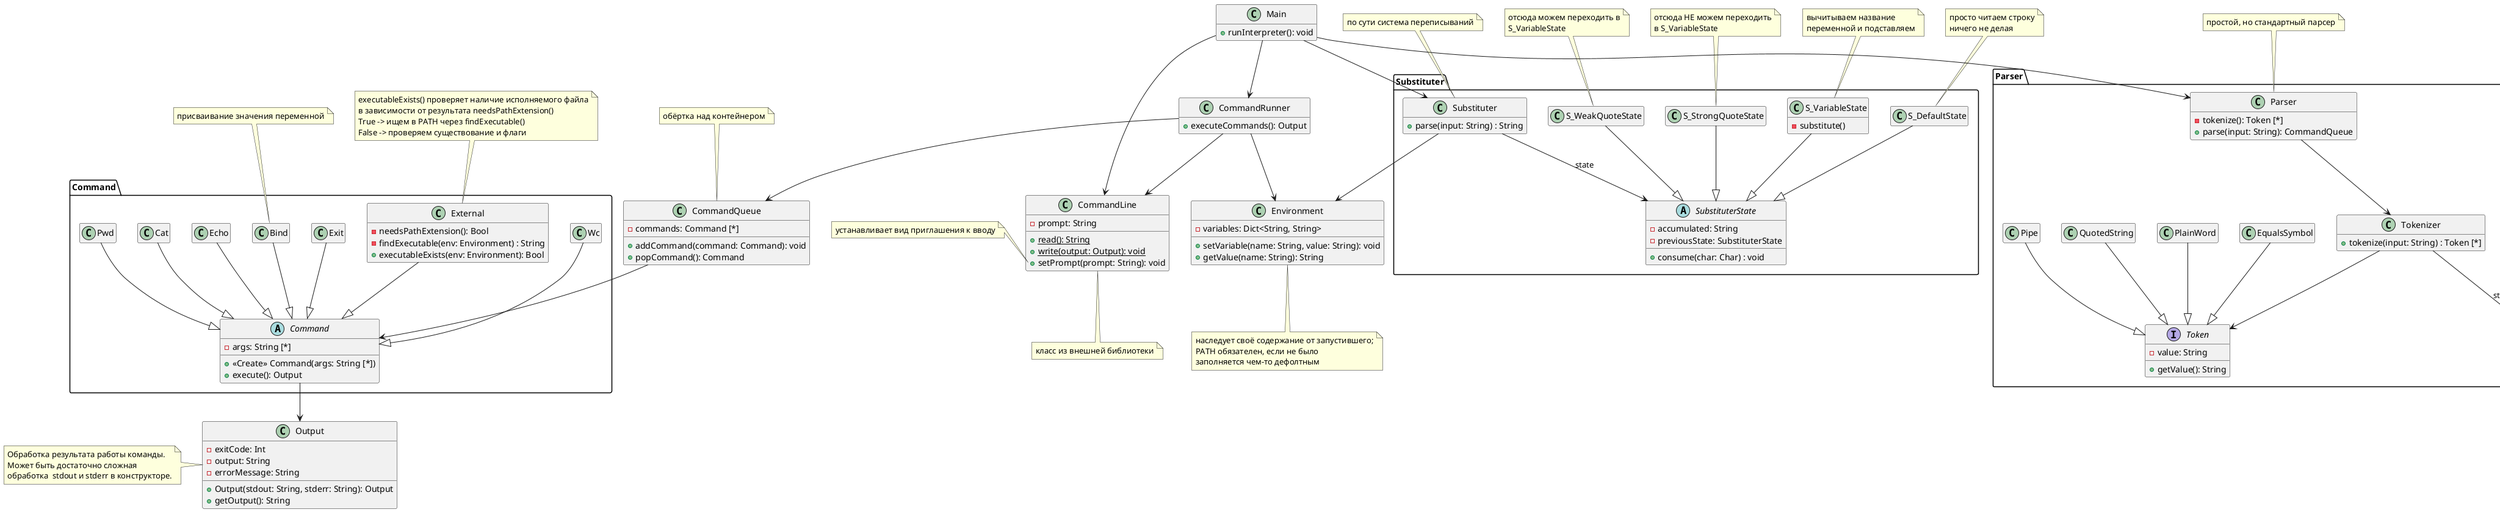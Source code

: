 @startuml
' !pragma layout smetana
hide empty members

class Environment {
  - variables: Dict<String, String>
  + setVariable(name: String, value: String): void
  + getValue(name: String): String
}
note bottom of Environment
  наследует своё содержание от запустившего;
  PATH обязателен, если не было
  заполняется чем-то дефолтным
end note

class Output {
  - exitCode: Int
  - output: String
  - errorMessage: String
  + Output(stdout: String, stderr: String): Output
  + getOutput(): String
}

note left of Output
  Обработка результата работы команды.
  Может быть достаточно сложная
  обработка  stdout и stderr в конструкторе.
end note

abstract Command.Command{
  - args: String [*]
  + <<Create>> Command(args: String [*])
  + execute(): Output
}

Command.Command --> Output

class Command.Cat{}
class Command.Pwd{}
class Command.Echo{}
class Command.Wc{}
class Command.Bind{}
note top of Bind : присваивание значения переменной
class Command.Exit{}

class Command.External{
  - needsPathExtension(): Bool
  - findExecutable(env: Environment) : String
  + executableExists(env: Environment): Bool
}
note top of External
  executableExists() проверяет наличие исполняемого файла
  в зависимости от результата needsPathExtension()
  True -> ищем в PATH через findExecutable()
  False -> проверяем существование и флаги
end note

Cat --|> Command.Command
Pwd --|> Command.Command
Echo --|> Command.Command
Wc --|> Command.Command
Bind --|> Command.Command
Exit --|> Command.Command

External --|> Command.Command

class CommandQueue{
  - commands: Command [*]
  + addCommand(command: Command): void
  + popCommand(): Command
}
note top of CommandQueue : обёртка над контейнером
CommandQueue --> Command.Command


class CommandRunner {
  + executeCommands(): Output
}

CommandRunner --> CommandQueue
CommandRunner --> Environment

class Main{
  + runInterpreter(): void
}

Main --> CommandRunner

class CommandLine{
  - prompt: String
  + {static} read(): String
  + {static} write(output: Output): void
  + setPrompt(prompt: String): void
}
note bottom of CommandLine : класс из внешней библиотеки
note left of CommandLine::setPrompt
  устанавливает вид приглашения к вводу
end note

Main --> CommandLine
CommandRunner --> CommandLine

class Substituter.Substituter {
  + parse(input: String) : String
}
note top of Substituter.Substituter : по сути система переписываний

Main --> Substituter.Substituter
Substituter.Substituter --> Substituter.SubstituterState : state
Substituter.Substituter --> Environment

abstract Substituter.SubstituterState {
  - accumulated: String
  - previousState: SubstituterState
  + consume(char: Char) : void
}

class Substituter.S_DefaultState{}
note top of Substituter.S_DefaultState
  просто читаем строку
  ничего не делая
end note
class Substituter.S_WeakQuoteState{}
note top of Substituter.S_WeakQuoteState
  отсюда можем переходить в
  S_VariableState
end note
class Substituter.S_StrongQuoteState{}
note top of S_StrongQuoteState
  отсюда НЕ можем переходить
  в S_VariableState
end note
class Substituter.S_VariableState{
  - substitute()
}
note top of Substituter.S_VariableState
  вычитываем название
  переменной и подставляем
end note

S_DefaultState --|> SubstituterState
S_WeakQuoteState --|> SubstituterState
S_StrongQuoteState --|> SubstituterState
S_VariableState --|> SubstituterState

interface Parser.Token{
  - value: String
  + getValue(): String
}

class Parser.QuotedString{}
class Parser.PlainWord{}
class Parser.Pipe{}
class Parser.EqualsSymbol{}

QuotedString --|> Token
PlainWord --|> Token
Pipe --|> Token
EqualsSymbol --|> Token

abstract Parser.TokenizerState{
  + tokenize(): Token
}

class Parser.T_DefaultState{}
note bottom of Parser.T_DefaultState
  просто вычитаваем строку,
  разбиваем на токены
end note

class Parser.T_QuotedStringState{}
note bottom of Parser.T_QuotedStringState
  собираем всё, что в кавычках (любых)
  в один аргумент
end note

T_DefaultState --|> TokenizerState
T_QuotedStringState --|> TokenizerState

class Parser.Parser{
  - tokenize(): Token [*]
  + parse(input: String): CommandQueue
}
note top of Parser.Parser
  простой, но стандартный парсер
end note

class Parser.Tokenizer{
  + tokenize(input: String) : Token [*]
}

Parser.Parser --> Tokenizer
Tokenizer --> Token
Tokenizer --> TokenizerState : state

Main --> Parser.Parser
@enduml